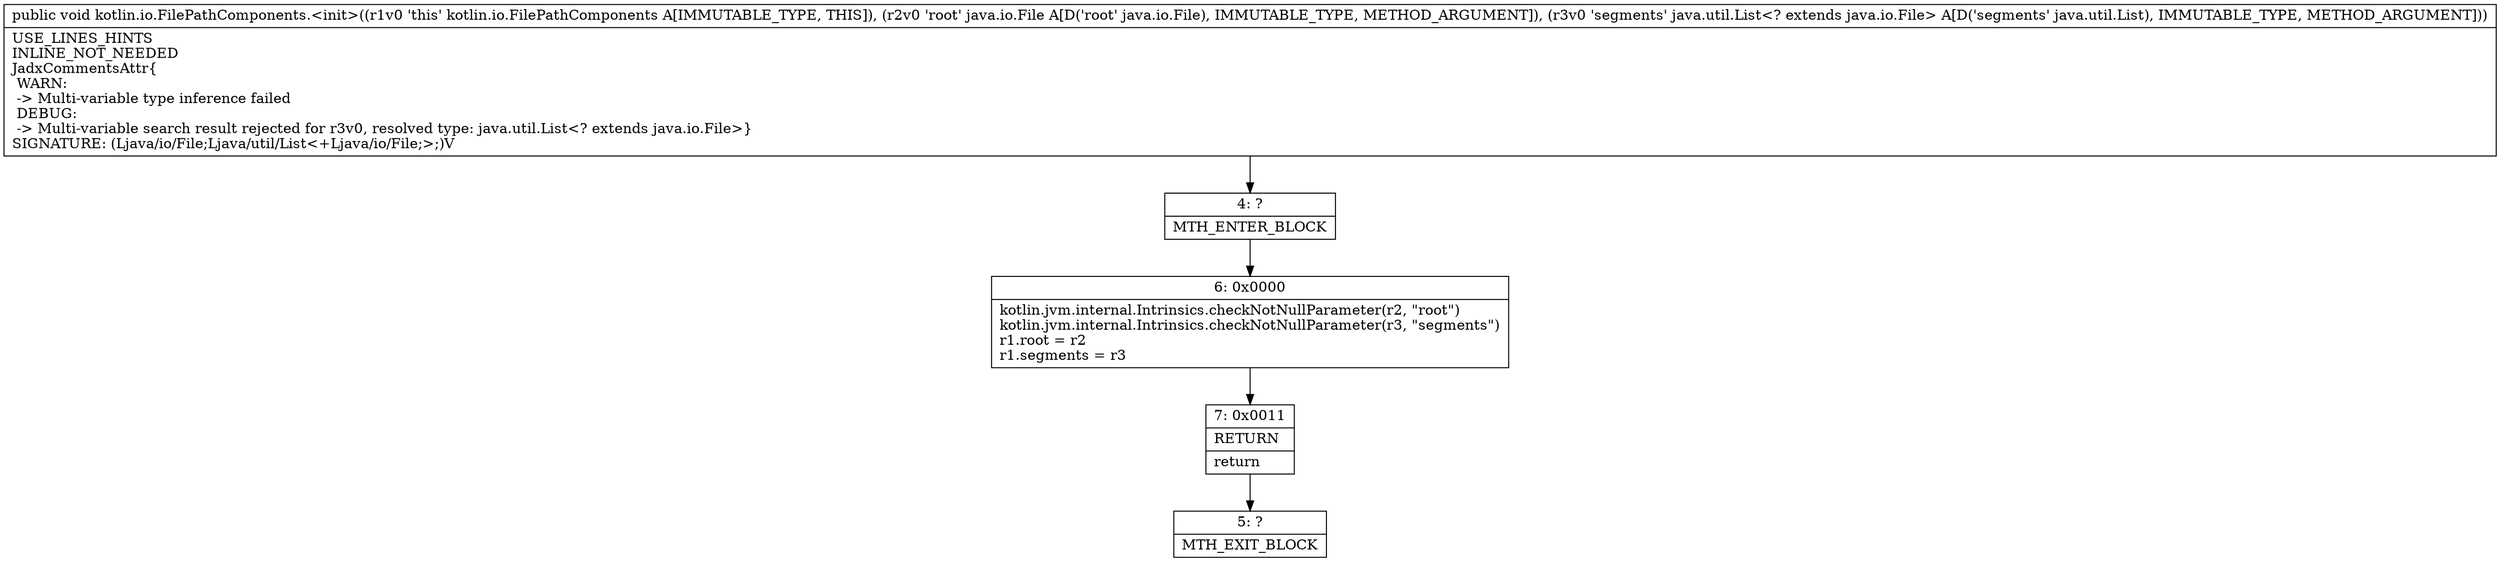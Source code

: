 digraph "CFG forkotlin.io.FilePathComponents.\<init\>(Ljava\/io\/File;Ljava\/util\/List;)V" {
Node_4 [shape=record,label="{4\:\ ?|MTH_ENTER_BLOCK\l}"];
Node_6 [shape=record,label="{6\:\ 0x0000|kotlin.jvm.internal.Intrinsics.checkNotNullParameter(r2, \"root\")\lkotlin.jvm.internal.Intrinsics.checkNotNullParameter(r3, \"segments\")\lr1.root = r2\lr1.segments = r3\l}"];
Node_7 [shape=record,label="{7\:\ 0x0011|RETURN\l|return\l}"];
Node_5 [shape=record,label="{5\:\ ?|MTH_EXIT_BLOCK\l}"];
MethodNode[shape=record,label="{public void kotlin.io.FilePathComponents.\<init\>((r1v0 'this' kotlin.io.FilePathComponents A[IMMUTABLE_TYPE, THIS]), (r2v0 'root' java.io.File A[D('root' java.io.File), IMMUTABLE_TYPE, METHOD_ARGUMENT]), (r3v0 'segments' java.util.List\<? extends java.io.File\> A[D('segments' java.util.List), IMMUTABLE_TYPE, METHOD_ARGUMENT]))  | USE_LINES_HINTS\lINLINE_NOT_NEEDED\lJadxCommentsAttr\{\l WARN: \l \-\> Multi\-variable type inference failed\l DEBUG: \l \-\> Multi\-variable search result rejected for r3v0, resolved type: java.util.List\<? extends java.io.File\>\}\lSIGNATURE: (Ljava\/io\/File;Ljava\/util\/List\<+Ljava\/io\/File;\>;)V\l}"];
MethodNode -> Node_4;Node_4 -> Node_6;
Node_6 -> Node_7;
Node_7 -> Node_5;
}

